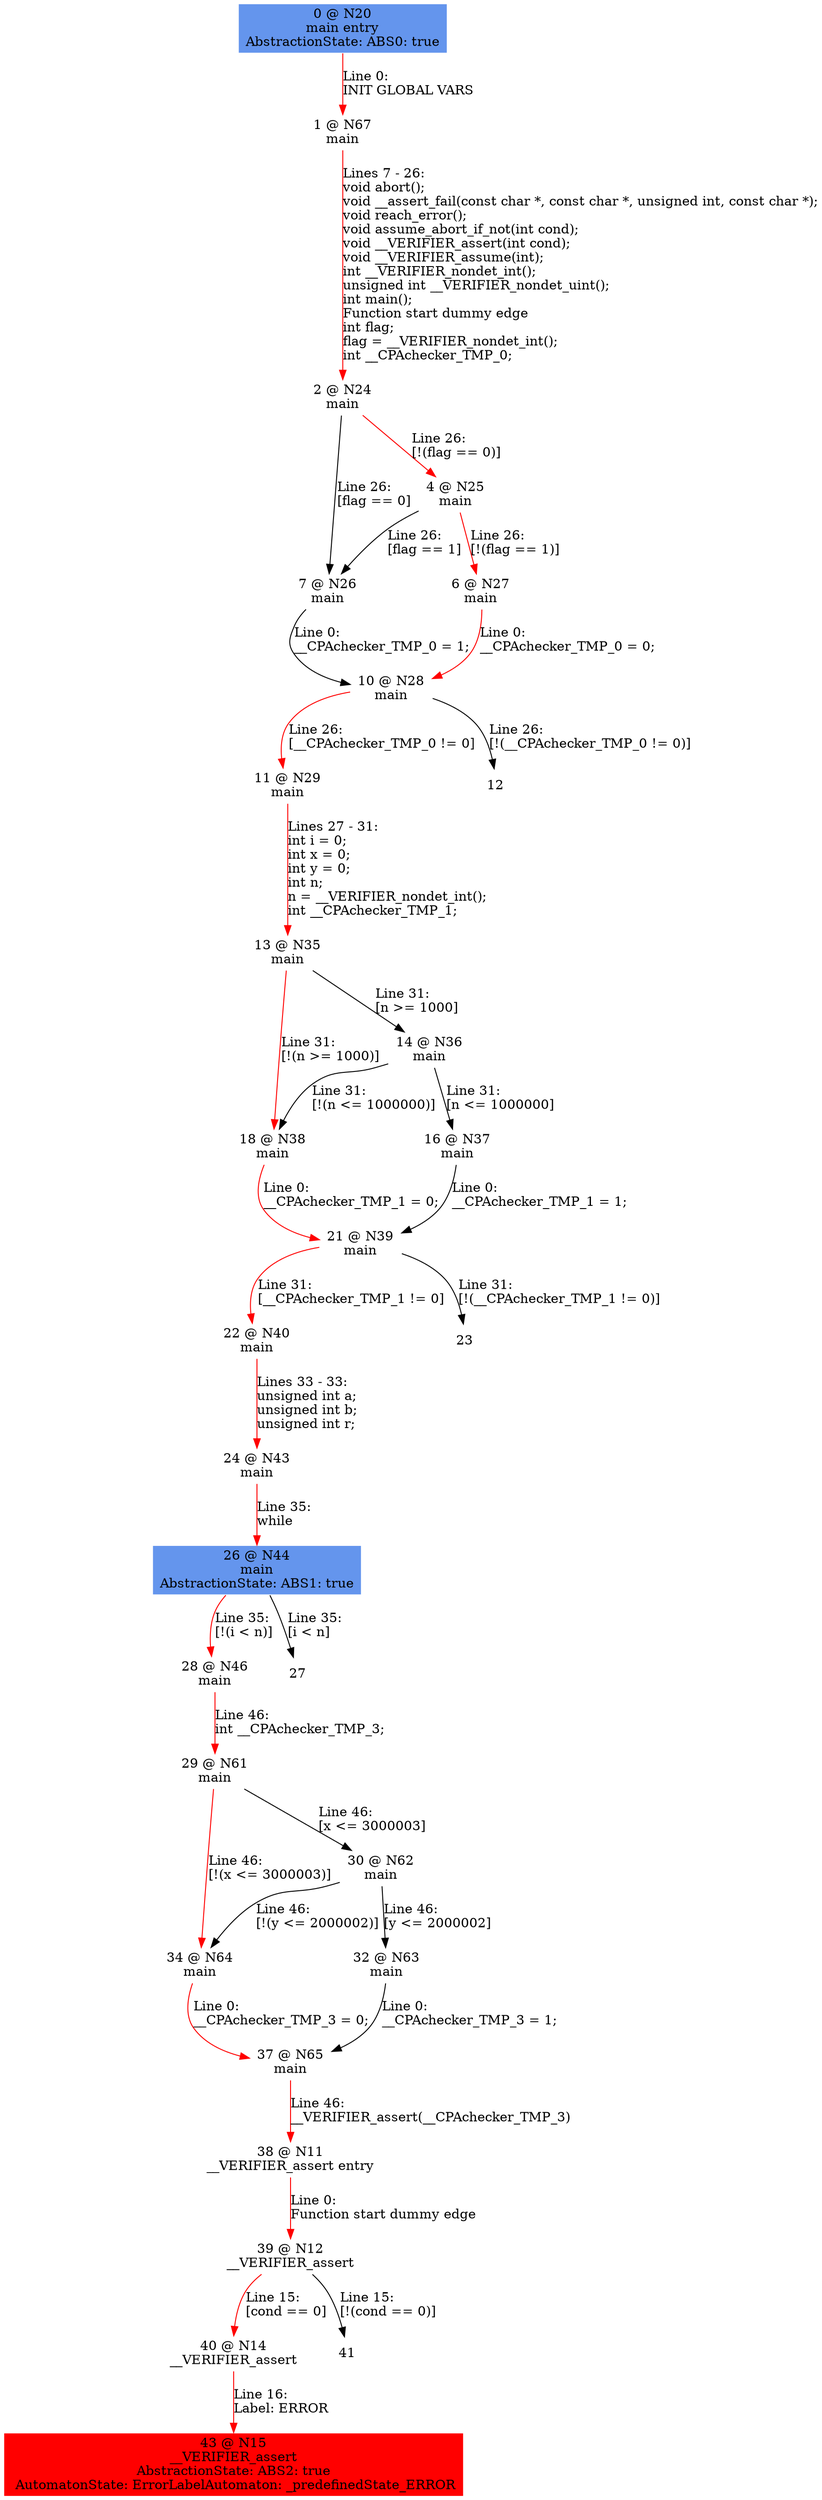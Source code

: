 digraph ARG {
node [style="filled" shape="box" color="white"]
0 [fillcolor="cornflowerblue" label="0 @ N20\nmain entry\nAbstractionState: ABS0: true\n" id="0"]
1 [label="1 @ N67\nmain\n" id="1"]
2 [label="2 @ N24\nmain\n" id="2"]
7 [label="7 @ N26\nmain\n" id="7"]
10 [label="10 @ N28\nmain\n" id="10"]
11 [label="11 @ N29\nmain\n" id="11"]
13 [label="13 @ N35\nmain\n" id="13"]
18 [label="18 @ N38\nmain\n" id="18"]
21 [label="21 @ N39\nmain\n" id="21"]
22 [label="22 @ N40\nmain\n" id="22"]
24 [label="24 @ N43\nmain\n" id="24"]
26 [fillcolor="cornflowerblue" label="26 @ N44\nmain\nAbstractionState: ABS1: true\n" id="26"]
28 [label="28 @ N46\nmain\n" id="28"]
29 [label="29 @ N61\nmain\n" id="29"]
34 [label="34 @ N64\nmain\n" id="34"]
37 [label="37 @ N65\nmain\n" id="37"]
38 [label="38 @ N11\n__VERIFIER_assert entry\n" id="38"]
39 [label="39 @ N12\n__VERIFIER_assert\n" id="39"]
40 [label="40 @ N14\n__VERIFIER_assert\n" id="40"]
43 [fillcolor="red" label="43 @ N15\n__VERIFIER_assert\nAbstractionState: ABS2: true\n AutomatonState: ErrorLabelAutomaton: _predefinedState_ERROR\n" id="43"]
30 [label="30 @ N62\nmain\n" id="30"]
32 [label="32 @ N63\nmain\n" id="32"]
14 [label="14 @ N36\nmain\n" id="14"]
16 [label="16 @ N37\nmain\n" id="16"]
4 [label="4 @ N25\nmain\n" id="4"]
6 [label="6 @ N27\nmain\n" id="6"]
0 -> 1 [color="red" label="Line 0: \lINIT GLOBAL VARS\l" id="0 -> 1"]
1 -> 2 [color="red" label="Lines 7 - 26: \lvoid abort();\lvoid __assert_fail(const char *, const char *, unsigned int, const char *);\lvoid reach_error();\lvoid assume_abort_if_not(int cond);\lvoid __VERIFIER_assert(int cond);\lvoid __VERIFIER_assume(int);\lint __VERIFIER_nondet_int();\lunsigned int __VERIFIER_nondet_uint();\lint main();\lFunction start dummy edge\lint flag;\lflag = __VERIFIER_nondet_int();\lint __CPAchecker_TMP_0;\l" id="1 -> 2"]
2 -> 4 [color="red" label="Line 26: \l[!(flag == 0)]\l" id="2 -> 4"]
2 -> 7 [label="Line 26: \l[flag == 0]\l" id="2 -> 7"]
7 -> 10 [label="Line 0: \l__CPAchecker_TMP_0 = 1;\l" id="7 -> 10"]
10 -> 11 [color="red" label="Line 26: \l[__CPAchecker_TMP_0 != 0]\l" id="10 -> 11"]
10 -> 12 [label="Line 26: \l[!(__CPAchecker_TMP_0 != 0)]\l" id="10 -> 12"]
11 -> 13 [color="red" label="Lines 27 - 31: \lint i = 0;\lint x = 0;\lint y = 0;\lint n;\ln = __VERIFIER_nondet_int();\lint __CPAchecker_TMP_1;\l" id="11 -> 13"]
13 -> 14 [label="Line 31: \l[n >= 1000]\l" id="13 -> 14"]
13 -> 18 [color="red" label="Line 31: \l[!(n >= 1000)]\l" id="13 -> 18"]
18 -> 21 [color="red" label="Line 0: \l__CPAchecker_TMP_1 = 0;\l" id="18 -> 21"]
21 -> 22 [color="red" label="Line 31: \l[__CPAchecker_TMP_1 != 0]\l" id="21 -> 22"]
21 -> 23 [label="Line 31: \l[!(__CPAchecker_TMP_1 != 0)]\l" id="21 -> 23"]
22 -> 24 [color="red" label="Lines 33 - 33: \lunsigned int a;\lunsigned int b;\lunsigned int r;\l" id="22 -> 24"]
24 -> 26 [color="red" label="Line 35: \lwhile\l" id="24 -> 26"]
26 -> 27 [label="Line 35: \l[i < n]\l" id="26 -> 27"]
26 -> 28 [color="red" label="Line 35: \l[!(i < n)]\l" id="26 -> 28"]
28 -> 29 [color="red" label="Line 46: \lint __CPAchecker_TMP_3;\l" id="28 -> 29"]
29 -> 30 [label="Line 46: \l[x <= 3000003]\l" id="29 -> 30"]
29 -> 34 [color="red" label="Line 46: \l[!(x <= 3000003)]\l" id="29 -> 34"]
34 -> 37 [color="red" label="Line 0: \l__CPAchecker_TMP_3 = 0;\l" id="34 -> 37"]
37 -> 38 [color="red" label="Line 46: \l__VERIFIER_assert(__CPAchecker_TMP_3)\l" id="37 -> 38"]
38 -> 39 [color="red" label="Line 0: \lFunction start dummy edge\l" id="38 -> 39"]
39 -> 40 [color="red" label="Line 15: \l[cond == 0]\l" id="39 -> 40"]
39 -> 41 [label="Line 15: \l[!(cond == 0)]\l" id="39 -> 41"]
40 -> 43 [color="red" label="Line 16: \lLabel: ERROR\l" id="40 -> 43"]
30 -> 32 [label="Line 46: \l[y <= 2000002]\l" id="30 -> 32"]
30 -> 34 [label="Line 46: \l[!(y <= 2000002)]\l" id="30 -> 34"]
32 -> 37 [label="Line 0: \l__CPAchecker_TMP_3 = 1;\l" id="32 -> 37"]
14 -> 16 [label="Line 31: \l[n <= 1000000]\l" id="14 -> 16"]
14 -> 18 [label="Line 31: \l[!(n <= 1000000)]\l" id="14 -> 18"]
16 -> 21 [label="Line 0: \l__CPAchecker_TMP_1 = 1;\l" id="16 -> 21"]
4 -> 6 [color="red" label="Line 26: \l[!(flag == 1)]\l" id="4 -> 6"]
4 -> 7 [label="Line 26: \l[flag == 1]\l" id="4 -> 7"]
6 -> 10 [color="red" label="Line 0: \l__CPAchecker_TMP_0 = 0;\l" id="6 -> 10"]
}
